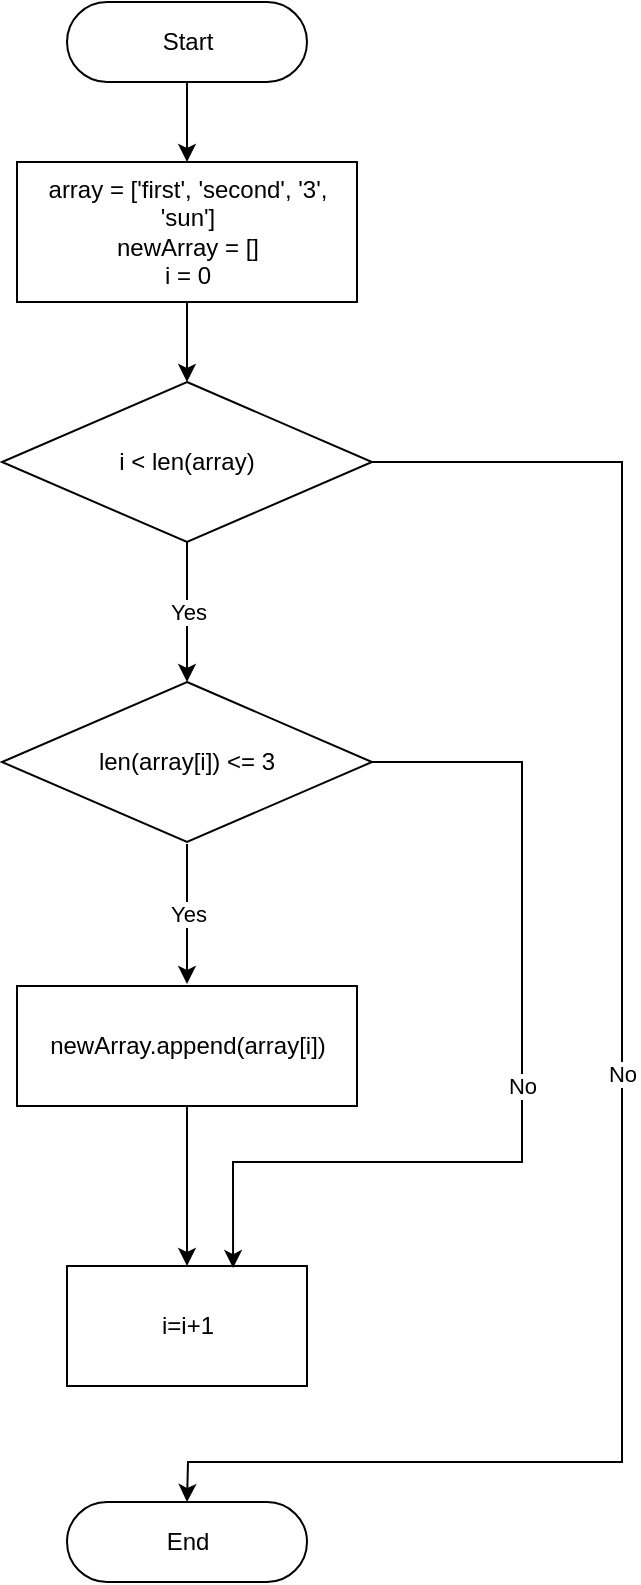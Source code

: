 <mxfile version="20.8.16" type="device"><diagram id="C5RBs43oDa-KdzZeNtuy" name="Page-1"><mxGraphModel dx="1418" dy="828" grid="1" gridSize="10" guides="1" tooltips="1" connect="1" arrows="1" fold="1" page="1" pageScale="1" pageWidth="827" pageHeight="1169" math="0" shadow="0"><root><mxCell id="WIyWlLk6GJQsqaUBKTNV-0"/><mxCell id="WIyWlLk6GJQsqaUBKTNV-1" parent="WIyWlLk6GJQsqaUBKTNV-0"/><mxCell id="FlHfnLGuYv0lMbggpxe2-0" value="" style="edgeStyle=orthogonalEdgeStyle;rounded=0;orthogonalLoop=1;jettySize=auto;html=1;" edge="1" parent="WIyWlLk6GJQsqaUBKTNV-1" source="FlHfnLGuYv0lMbggpxe2-1"><mxGeometry relative="1" as="geometry"><mxPoint x="242.5" y="340" as="targetPoint"/></mxGeometry></mxCell><mxCell id="FlHfnLGuYv0lMbggpxe2-1" value="Start" style="rounded=1;whiteSpace=wrap;html=1;fontSize=12;glass=0;strokeWidth=1;shadow=0;arcSize=50;" vertex="1" parent="WIyWlLk6GJQsqaUBKTNV-1"><mxGeometry x="182.5" y="260" width="120" height="40" as="geometry"/></mxCell><mxCell id="FlHfnLGuYv0lMbggpxe2-2" value="" style="edgeStyle=orthogonalEdgeStyle;rounded=0;orthogonalLoop=1;jettySize=auto;html=1;" edge="1" parent="WIyWlLk6GJQsqaUBKTNV-1" source="FlHfnLGuYv0lMbggpxe2-3" target="FlHfnLGuYv0lMbggpxe2-5"><mxGeometry relative="1" as="geometry"/></mxCell><mxCell id="FlHfnLGuYv0lMbggpxe2-3" value="array =&amp;nbsp;['first', 'second', '3', 'sun']&lt;br&gt;newArray = []&lt;br&gt;i = 0" style="rounded=0;whiteSpace=wrap;html=1;" vertex="1" parent="WIyWlLk6GJQsqaUBKTNV-1"><mxGeometry x="157.5" y="340" width="170" height="70" as="geometry"/></mxCell><mxCell id="FlHfnLGuYv0lMbggpxe2-5" value="i &amp;lt; len(array)" style="rhombus;whiteSpace=wrap;html=1;" vertex="1" parent="WIyWlLk6GJQsqaUBKTNV-1"><mxGeometry x="150" y="450" width="185" height="80" as="geometry"/></mxCell><mxCell id="FlHfnLGuYv0lMbggpxe2-6" value="Yes" style="endArrow=classic;html=1;rounded=0;exitX=0.5;exitY=1;exitDx=0;exitDy=0;" edge="1" parent="WIyWlLk6GJQsqaUBKTNV-1"><mxGeometry relative="1" as="geometry"><mxPoint x="242.5" y="530" as="sourcePoint"/><mxPoint x="242.5" y="600" as="targetPoint"/></mxGeometry></mxCell><mxCell id="FlHfnLGuYv0lMbggpxe2-7" value="len(array[i]) &amp;lt;= 3" style="rhombus;whiteSpace=wrap;html=1;" vertex="1" parent="WIyWlLk6GJQsqaUBKTNV-1"><mxGeometry x="150" y="600" width="185" height="80" as="geometry"/></mxCell><mxCell id="FlHfnLGuYv0lMbggpxe2-8" value="" style="edgeStyle=orthogonalEdgeStyle;rounded=0;orthogonalLoop=1;jettySize=auto;html=1;" edge="1" parent="WIyWlLk6GJQsqaUBKTNV-1" source="FlHfnLGuYv0lMbggpxe2-9" target="FlHfnLGuYv0lMbggpxe2-15"><mxGeometry relative="1" as="geometry"/></mxCell><mxCell id="FlHfnLGuYv0lMbggpxe2-9" value="newArray.append(array[i])" style="rounded=0;whiteSpace=wrap;html=1;" vertex="1" parent="WIyWlLk6GJQsqaUBKTNV-1"><mxGeometry x="157.5" y="752" width="170" height="60" as="geometry"/></mxCell><mxCell id="FlHfnLGuYv0lMbggpxe2-10" value="Yes" style="endArrow=classic;html=1;rounded=0;exitX=0.5;exitY=1;exitDx=0;exitDy=0;" edge="1" parent="WIyWlLk6GJQsqaUBKTNV-1"><mxGeometry relative="1" as="geometry"><mxPoint x="242.5" y="681" as="sourcePoint"/><mxPoint x="242.5" y="751" as="targetPoint"/></mxGeometry></mxCell><mxCell id="FlHfnLGuYv0lMbggpxe2-15" value="i=i+1" style="whiteSpace=wrap;html=1;rounded=0;" vertex="1" parent="WIyWlLk6GJQsqaUBKTNV-1"><mxGeometry x="182.5" y="892" width="120" height="60" as="geometry"/></mxCell><mxCell id="FlHfnLGuYv0lMbggpxe2-16" value="No" style="endArrow=classic;html=1;rounded=0;exitX=1;exitY=0.5;exitDx=0;exitDy=0;entryX=0.692;entryY=0.017;entryDx=0;entryDy=0;entryPerimeter=0;" edge="1" parent="WIyWlLk6GJQsqaUBKTNV-1" source="FlHfnLGuYv0lMbggpxe2-7" target="FlHfnLGuYv0lMbggpxe2-15"><mxGeometry relative="1" as="geometry"><mxPoint x="607.5" y="640" as="sourcePoint"/><mxPoint x="722.5" y="640" as="targetPoint"/><Array as="points"><mxPoint x="410" y="640"/><mxPoint x="410" y="840"/><mxPoint x="265.5" y="840"/></Array></mxGeometry></mxCell><mxCell id="FlHfnLGuYv0lMbggpxe2-19" value="End" style="rounded=1;whiteSpace=wrap;html=1;fontSize=12;glass=0;strokeWidth=1;shadow=0;arcSize=50;" vertex="1" parent="WIyWlLk6GJQsqaUBKTNV-1"><mxGeometry x="182.5" y="1010" width="120" height="40" as="geometry"/></mxCell><mxCell id="FlHfnLGuYv0lMbggpxe2-20" value="No" style="endArrow=classic;html=1;rounded=0;exitX=1;exitY=0.5;exitDx=0;exitDy=0;entryX=0.5;entryY=0;entryDx=0;entryDy=0;" edge="1" parent="WIyWlLk6GJQsqaUBKTNV-1" source="FlHfnLGuYv0lMbggpxe2-5" target="FlHfnLGuYv0lMbggpxe2-19"><mxGeometry relative="1" as="geometry"><mxPoint x="345" y="650" as="sourcePoint"/><mxPoint x="275.54" y="903.02" as="targetPoint"/><Array as="points"><mxPoint x="460" y="490"/><mxPoint x="460" y="990"/><mxPoint x="243" y="990"/></Array></mxGeometry></mxCell></root></mxGraphModel></diagram></mxfile>